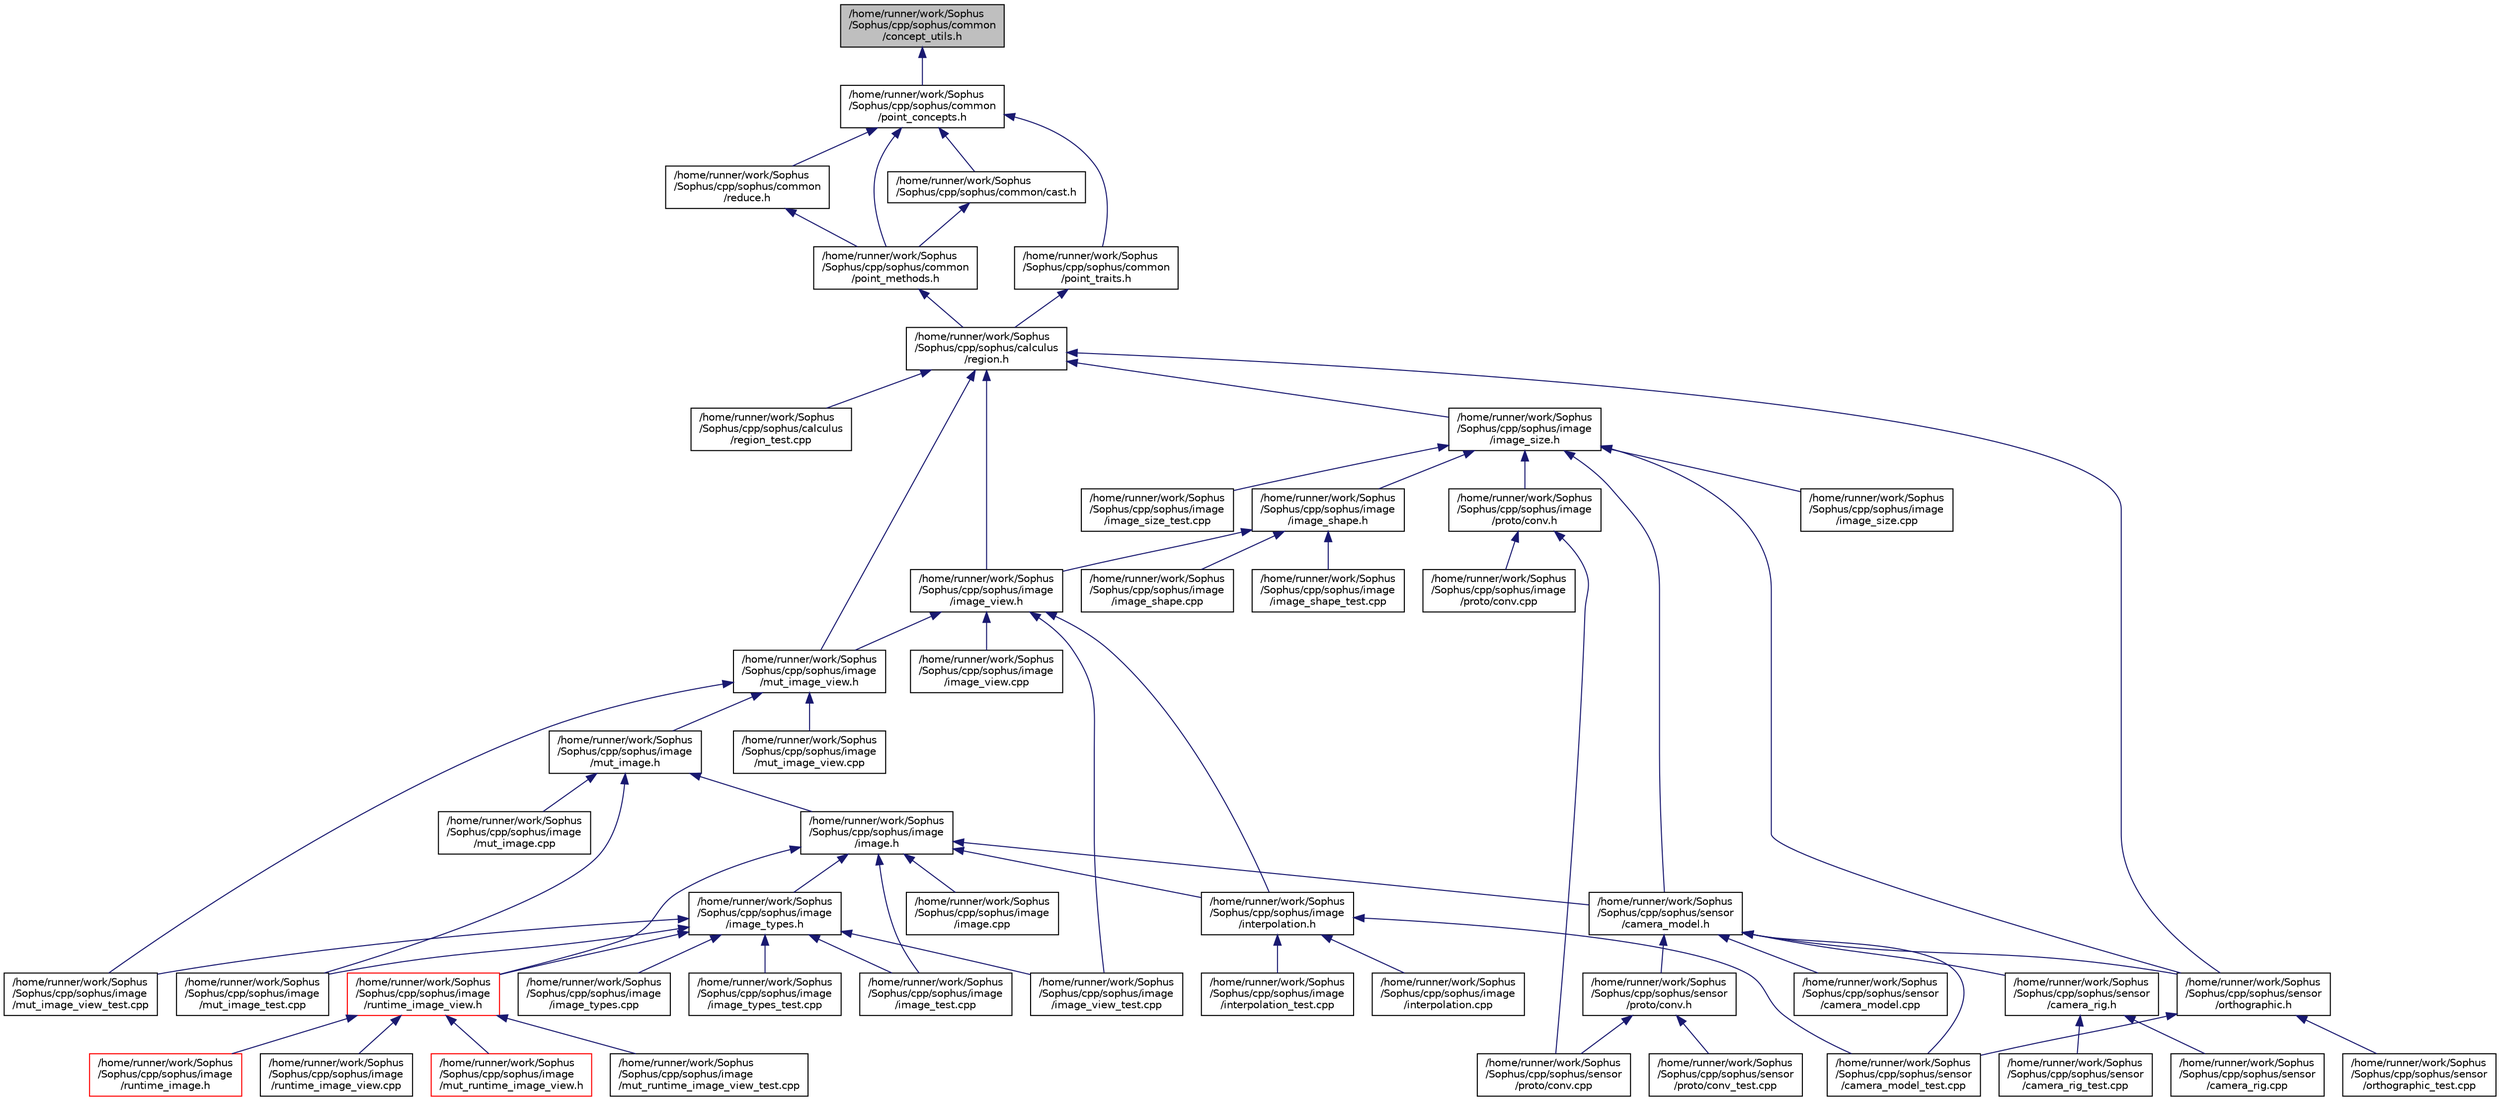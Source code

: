 digraph "/home/runner/work/Sophus/Sophus/cpp/sophus/common/concept_utils.h"
{
 // LATEX_PDF_SIZE
  edge [fontname="Helvetica",fontsize="10",labelfontname="Helvetica",labelfontsize="10"];
  node [fontname="Helvetica",fontsize="10",shape=record];
  Node1 [label="/home/runner/work/Sophus\l/Sophus/cpp/sophus/common\l/concept_utils.h",height=0.2,width=0.4,color="black", fillcolor="grey75", style="filled", fontcolor="black",tooltip=" "];
  Node1 -> Node2 [dir="back",color="midnightblue",fontsize="10",style="solid",fontname="Helvetica"];
  Node2 [label="/home/runner/work/Sophus\l/Sophus/cpp/sophus/common\l/point_concepts.h",height=0.2,width=0.4,color="black", fillcolor="white", style="filled",URL="$point__concepts_8h.html",tooltip=" "];
  Node2 -> Node3 [dir="back",color="midnightblue",fontsize="10",style="solid",fontname="Helvetica"];
  Node3 [label="/home/runner/work/Sophus\l/Sophus/cpp/sophus/common/cast.h",height=0.2,width=0.4,color="black", fillcolor="white", style="filled",URL="$cast_8h.html",tooltip=" "];
  Node3 -> Node4 [dir="back",color="midnightblue",fontsize="10",style="solid",fontname="Helvetica"];
  Node4 [label="/home/runner/work/Sophus\l/Sophus/cpp/sophus/common\l/point_methods.h",height=0.2,width=0.4,color="black", fillcolor="white", style="filled",URL="$point__methods_8h.html",tooltip=" "];
  Node4 -> Node5 [dir="back",color="midnightblue",fontsize="10",style="solid",fontname="Helvetica"];
  Node5 [label="/home/runner/work/Sophus\l/Sophus/cpp/sophus/calculus\l/region.h",height=0.2,width=0.4,color="black", fillcolor="white", style="filled",URL="$region_8h.html",tooltip=" "];
  Node5 -> Node6 [dir="back",color="midnightblue",fontsize="10",style="solid",fontname="Helvetica"];
  Node6 [label="/home/runner/work/Sophus\l/Sophus/cpp/sophus/calculus\l/region_test.cpp",height=0.2,width=0.4,color="black", fillcolor="white", style="filled",URL="$region__test_8cpp.html",tooltip=" "];
  Node5 -> Node7 [dir="back",color="midnightblue",fontsize="10",style="solid",fontname="Helvetica"];
  Node7 [label="/home/runner/work/Sophus\l/Sophus/cpp/sophus/image\l/image_size.h",height=0.2,width=0.4,color="black", fillcolor="white", style="filled",URL="$image__size_8h.html",tooltip=" "];
  Node7 -> Node8 [dir="back",color="midnightblue",fontsize="10",style="solid",fontname="Helvetica"];
  Node8 [label="/home/runner/work/Sophus\l/Sophus/cpp/sophus/image\l/image_shape.h",height=0.2,width=0.4,color="black", fillcolor="white", style="filled",URL="$image__shape_8h.html",tooltip=" "];
  Node8 -> Node9 [dir="back",color="midnightblue",fontsize="10",style="solid",fontname="Helvetica"];
  Node9 [label="/home/runner/work/Sophus\l/Sophus/cpp/sophus/image\l/image_shape.cpp",height=0.2,width=0.4,color="black", fillcolor="white", style="filled",URL="$image__shape_8cpp.html",tooltip=" "];
  Node8 -> Node10 [dir="back",color="midnightblue",fontsize="10",style="solid",fontname="Helvetica"];
  Node10 [label="/home/runner/work/Sophus\l/Sophus/cpp/sophus/image\l/image_shape_test.cpp",height=0.2,width=0.4,color="black", fillcolor="white", style="filled",URL="$image__shape__test_8cpp.html",tooltip=" "];
  Node8 -> Node11 [dir="back",color="midnightblue",fontsize="10",style="solid",fontname="Helvetica"];
  Node11 [label="/home/runner/work/Sophus\l/Sophus/cpp/sophus/image\l/image_view.h",height=0.2,width=0.4,color="black", fillcolor="white", style="filled",URL="$image__view_8h.html",tooltip=" "];
  Node11 -> Node12 [dir="back",color="midnightblue",fontsize="10",style="solid",fontname="Helvetica"];
  Node12 [label="/home/runner/work/Sophus\l/Sophus/cpp/sophus/image\l/image_view.cpp",height=0.2,width=0.4,color="black", fillcolor="white", style="filled",URL="$image__view_8cpp.html",tooltip=" "];
  Node11 -> Node13 [dir="back",color="midnightblue",fontsize="10",style="solid",fontname="Helvetica"];
  Node13 [label="/home/runner/work/Sophus\l/Sophus/cpp/sophus/image\l/image_view_test.cpp",height=0.2,width=0.4,color="black", fillcolor="white", style="filled",URL="$image__view__test_8cpp.html",tooltip=" "];
  Node11 -> Node14 [dir="back",color="midnightblue",fontsize="10",style="solid",fontname="Helvetica"];
  Node14 [label="/home/runner/work/Sophus\l/Sophus/cpp/sophus/image\l/interpolation.h",height=0.2,width=0.4,color="black", fillcolor="white", style="filled",URL="$interpolation_8h.html",tooltip=" "];
  Node14 -> Node15 [dir="back",color="midnightblue",fontsize="10",style="solid",fontname="Helvetica"];
  Node15 [label="/home/runner/work/Sophus\l/Sophus/cpp/sophus/image\l/interpolation.cpp",height=0.2,width=0.4,color="black", fillcolor="white", style="filled",URL="$interpolation_8cpp.html",tooltip=" "];
  Node14 -> Node16 [dir="back",color="midnightblue",fontsize="10",style="solid",fontname="Helvetica"];
  Node16 [label="/home/runner/work/Sophus\l/Sophus/cpp/sophus/image\l/interpolation_test.cpp",height=0.2,width=0.4,color="black", fillcolor="white", style="filled",URL="$interpolation__test_8cpp.html",tooltip=" "];
  Node14 -> Node17 [dir="back",color="midnightblue",fontsize="10",style="solid",fontname="Helvetica"];
  Node17 [label="/home/runner/work/Sophus\l/Sophus/cpp/sophus/sensor\l/camera_model_test.cpp",height=0.2,width=0.4,color="black", fillcolor="white", style="filled",URL="$camera__model__test_8cpp.html",tooltip=" "];
  Node11 -> Node18 [dir="back",color="midnightblue",fontsize="10",style="solid",fontname="Helvetica"];
  Node18 [label="/home/runner/work/Sophus\l/Sophus/cpp/sophus/image\l/mut_image_view.h",height=0.2,width=0.4,color="black", fillcolor="white", style="filled",URL="$mut__image__view_8h.html",tooltip=" "];
  Node18 -> Node19 [dir="back",color="midnightblue",fontsize="10",style="solid",fontname="Helvetica"];
  Node19 [label="/home/runner/work/Sophus\l/Sophus/cpp/sophus/image\l/mut_image.h",height=0.2,width=0.4,color="black", fillcolor="white", style="filled",URL="$mut__image_8h.html",tooltip=" "];
  Node19 -> Node20 [dir="back",color="midnightblue",fontsize="10",style="solid",fontname="Helvetica"];
  Node20 [label="/home/runner/work/Sophus\l/Sophus/cpp/sophus/image\l/image.h",height=0.2,width=0.4,color="black", fillcolor="white", style="filled",URL="$image_8h.html",tooltip=" "];
  Node20 -> Node21 [dir="back",color="midnightblue",fontsize="10",style="solid",fontname="Helvetica"];
  Node21 [label="/home/runner/work/Sophus\l/Sophus/cpp/sophus/image\l/image.cpp",height=0.2,width=0.4,color="black", fillcolor="white", style="filled",URL="$image_8cpp.html",tooltip=" "];
  Node20 -> Node22 [dir="back",color="midnightblue",fontsize="10",style="solid",fontname="Helvetica"];
  Node22 [label="/home/runner/work/Sophus\l/Sophus/cpp/sophus/image\l/image_test.cpp",height=0.2,width=0.4,color="black", fillcolor="white", style="filled",URL="$image__test_8cpp.html",tooltip=" "];
  Node20 -> Node23 [dir="back",color="midnightblue",fontsize="10",style="solid",fontname="Helvetica"];
  Node23 [label="/home/runner/work/Sophus\l/Sophus/cpp/sophus/image\l/image_types.h",height=0.2,width=0.4,color="black", fillcolor="white", style="filled",URL="$image__types_8h.html",tooltip=" "];
  Node23 -> Node22 [dir="back",color="midnightblue",fontsize="10",style="solid",fontname="Helvetica"];
  Node23 -> Node24 [dir="back",color="midnightblue",fontsize="10",style="solid",fontname="Helvetica"];
  Node24 [label="/home/runner/work/Sophus\l/Sophus/cpp/sophus/image\l/image_types.cpp",height=0.2,width=0.4,color="black", fillcolor="white", style="filled",URL="$image__types_8cpp.html",tooltip=" "];
  Node23 -> Node25 [dir="back",color="midnightblue",fontsize="10",style="solid",fontname="Helvetica"];
  Node25 [label="/home/runner/work/Sophus\l/Sophus/cpp/sophus/image\l/image_types_test.cpp",height=0.2,width=0.4,color="black", fillcolor="white", style="filled",URL="$image__types__test_8cpp.html",tooltip=" "];
  Node23 -> Node13 [dir="back",color="midnightblue",fontsize="10",style="solid",fontname="Helvetica"];
  Node23 -> Node26 [dir="back",color="midnightblue",fontsize="10",style="solid",fontname="Helvetica"];
  Node26 [label="/home/runner/work/Sophus\l/Sophus/cpp/sophus/image\l/mut_image_test.cpp",height=0.2,width=0.4,color="black", fillcolor="white", style="filled",URL="$mut__image__test_8cpp.html",tooltip=" "];
  Node23 -> Node27 [dir="back",color="midnightblue",fontsize="10",style="solid",fontname="Helvetica"];
  Node27 [label="/home/runner/work/Sophus\l/Sophus/cpp/sophus/image\l/mut_image_view_test.cpp",height=0.2,width=0.4,color="black", fillcolor="white", style="filled",URL="$mut__image__view__test_8cpp.html",tooltip=" "];
  Node23 -> Node28 [dir="back",color="midnightblue",fontsize="10",style="solid",fontname="Helvetica"];
  Node28 [label="/home/runner/work/Sophus\l/Sophus/cpp/sophus/image\l/runtime_image_view.h",height=0.2,width=0.4,color="red", fillcolor="white", style="filled",URL="$runtime__image__view_8h.html",tooltip=" "];
  Node28 -> Node29 [dir="back",color="midnightblue",fontsize="10",style="solid",fontname="Helvetica"];
  Node29 [label="/home/runner/work/Sophus\l/Sophus/cpp/sophus/image\l/mut_runtime_image_view.h",height=0.2,width=0.4,color="red", fillcolor="white", style="filled",URL="$mut__runtime__image__view_8h.html",tooltip=" "];
  Node28 -> Node31 [dir="back",color="midnightblue",fontsize="10",style="solid",fontname="Helvetica"];
  Node31 [label="/home/runner/work/Sophus\l/Sophus/cpp/sophus/image\l/mut_runtime_image_view_test.cpp",height=0.2,width=0.4,color="black", fillcolor="white", style="filled",URL="$mut__runtime__image__view__test_8cpp.html",tooltip=" "];
  Node28 -> Node32 [dir="back",color="midnightblue",fontsize="10",style="solid",fontname="Helvetica"];
  Node32 [label="/home/runner/work/Sophus\l/Sophus/cpp/sophus/image\l/runtime_image.h",height=0.2,width=0.4,color="red", fillcolor="white", style="filled",URL="$runtime__image_8h.html",tooltip=" "];
  Node28 -> Node37 [dir="back",color="midnightblue",fontsize="10",style="solid",fontname="Helvetica"];
  Node37 [label="/home/runner/work/Sophus\l/Sophus/cpp/sophus/image\l/runtime_image_view.cpp",height=0.2,width=0.4,color="black", fillcolor="white", style="filled",URL="$runtime__image__view_8cpp.html",tooltip=" "];
  Node20 -> Node14 [dir="back",color="midnightblue",fontsize="10",style="solid",fontname="Helvetica"];
  Node20 -> Node28 [dir="back",color="midnightblue",fontsize="10",style="solid",fontname="Helvetica"];
  Node20 -> Node39 [dir="back",color="midnightblue",fontsize="10",style="solid",fontname="Helvetica"];
  Node39 [label="/home/runner/work/Sophus\l/Sophus/cpp/sophus/sensor\l/camera_model.h",height=0.2,width=0.4,color="black", fillcolor="white", style="filled",URL="$camera__model_8h.html",tooltip=" "];
  Node39 -> Node40 [dir="back",color="midnightblue",fontsize="10",style="solid",fontname="Helvetica"];
  Node40 [label="/home/runner/work/Sophus\l/Sophus/cpp/sophus/sensor\l/camera_model.cpp",height=0.2,width=0.4,color="black", fillcolor="white", style="filled",URL="$camera__model_8cpp.html",tooltip=" "];
  Node39 -> Node17 [dir="back",color="midnightblue",fontsize="10",style="solid",fontname="Helvetica"];
  Node39 -> Node41 [dir="back",color="midnightblue",fontsize="10",style="solid",fontname="Helvetica"];
  Node41 [label="/home/runner/work/Sophus\l/Sophus/cpp/sophus/sensor\l/camera_rig.h",height=0.2,width=0.4,color="black", fillcolor="white", style="filled",URL="$camera__rig_8h.html",tooltip=" "];
  Node41 -> Node42 [dir="back",color="midnightblue",fontsize="10",style="solid",fontname="Helvetica"];
  Node42 [label="/home/runner/work/Sophus\l/Sophus/cpp/sophus/sensor\l/camera_rig.cpp",height=0.2,width=0.4,color="black", fillcolor="white", style="filled",URL="$camera__rig_8cpp.html",tooltip=" "];
  Node41 -> Node43 [dir="back",color="midnightblue",fontsize="10",style="solid",fontname="Helvetica"];
  Node43 [label="/home/runner/work/Sophus\l/Sophus/cpp/sophus/sensor\l/camera_rig_test.cpp",height=0.2,width=0.4,color="black", fillcolor="white", style="filled",URL="$camera__rig__test_8cpp.html",tooltip=" "];
  Node39 -> Node44 [dir="back",color="midnightblue",fontsize="10",style="solid",fontname="Helvetica"];
  Node44 [label="/home/runner/work/Sophus\l/Sophus/cpp/sophus/sensor\l/orthographic.h",height=0.2,width=0.4,color="black", fillcolor="white", style="filled",URL="$orthographic_8h.html",tooltip=" "];
  Node44 -> Node17 [dir="back",color="midnightblue",fontsize="10",style="solid",fontname="Helvetica"];
  Node44 -> Node45 [dir="back",color="midnightblue",fontsize="10",style="solid",fontname="Helvetica"];
  Node45 [label="/home/runner/work/Sophus\l/Sophus/cpp/sophus/sensor\l/orthographic_test.cpp",height=0.2,width=0.4,color="black", fillcolor="white", style="filled",URL="$orthographic__test_8cpp.html",tooltip=" "];
  Node39 -> Node46 [dir="back",color="midnightblue",fontsize="10",style="solid",fontname="Helvetica"];
  Node46 [label="/home/runner/work/Sophus\l/Sophus/cpp/sophus/sensor\l/proto/conv.h",height=0.2,width=0.4,color="black", fillcolor="white", style="filled",URL="$sensor_2proto_2conv_8h.html",tooltip=" "];
  Node46 -> Node47 [dir="back",color="midnightblue",fontsize="10",style="solid",fontname="Helvetica"];
  Node47 [label="/home/runner/work/Sophus\l/Sophus/cpp/sophus/sensor\l/proto/conv.cpp",height=0.2,width=0.4,color="black", fillcolor="white", style="filled",URL="$sensor_2proto_2conv_8cpp.html",tooltip=" "];
  Node46 -> Node48 [dir="back",color="midnightblue",fontsize="10",style="solid",fontname="Helvetica"];
  Node48 [label="/home/runner/work/Sophus\l/Sophus/cpp/sophus/sensor\l/proto/conv_test.cpp",height=0.2,width=0.4,color="black", fillcolor="white", style="filled",URL="$sensor_2proto_2conv__test_8cpp.html",tooltip=" "];
  Node19 -> Node49 [dir="back",color="midnightblue",fontsize="10",style="solid",fontname="Helvetica"];
  Node49 [label="/home/runner/work/Sophus\l/Sophus/cpp/sophus/image\l/mut_image.cpp",height=0.2,width=0.4,color="black", fillcolor="white", style="filled",URL="$mut__image_8cpp.html",tooltip=" "];
  Node19 -> Node26 [dir="back",color="midnightblue",fontsize="10",style="solid",fontname="Helvetica"];
  Node18 -> Node50 [dir="back",color="midnightblue",fontsize="10",style="solid",fontname="Helvetica"];
  Node50 [label="/home/runner/work/Sophus\l/Sophus/cpp/sophus/image\l/mut_image_view.cpp",height=0.2,width=0.4,color="black", fillcolor="white", style="filled",URL="$mut__image__view_8cpp.html",tooltip=" "];
  Node18 -> Node27 [dir="back",color="midnightblue",fontsize="10",style="solid",fontname="Helvetica"];
  Node7 -> Node51 [dir="back",color="midnightblue",fontsize="10",style="solid",fontname="Helvetica"];
  Node51 [label="/home/runner/work/Sophus\l/Sophus/cpp/sophus/image\l/image_size.cpp",height=0.2,width=0.4,color="black", fillcolor="white", style="filled",URL="$image__size_8cpp.html",tooltip=" "];
  Node7 -> Node52 [dir="back",color="midnightblue",fontsize="10",style="solid",fontname="Helvetica"];
  Node52 [label="/home/runner/work/Sophus\l/Sophus/cpp/sophus/image\l/image_size_test.cpp",height=0.2,width=0.4,color="black", fillcolor="white", style="filled",URL="$image__size__test_8cpp.html",tooltip=" "];
  Node7 -> Node53 [dir="back",color="midnightblue",fontsize="10",style="solid",fontname="Helvetica"];
  Node53 [label="/home/runner/work/Sophus\l/Sophus/cpp/sophus/image\l/proto/conv.h",height=0.2,width=0.4,color="black", fillcolor="white", style="filled",URL="$image_2proto_2conv_8h.html",tooltip=" "];
  Node53 -> Node54 [dir="back",color="midnightblue",fontsize="10",style="solid",fontname="Helvetica"];
  Node54 [label="/home/runner/work/Sophus\l/Sophus/cpp/sophus/image\l/proto/conv.cpp",height=0.2,width=0.4,color="black", fillcolor="white", style="filled",URL="$image_2proto_2conv_8cpp.html",tooltip=" "];
  Node53 -> Node47 [dir="back",color="midnightblue",fontsize="10",style="solid",fontname="Helvetica"];
  Node7 -> Node39 [dir="back",color="midnightblue",fontsize="10",style="solid",fontname="Helvetica"];
  Node7 -> Node44 [dir="back",color="midnightblue",fontsize="10",style="solid",fontname="Helvetica"];
  Node5 -> Node11 [dir="back",color="midnightblue",fontsize="10",style="solid",fontname="Helvetica"];
  Node5 -> Node18 [dir="back",color="midnightblue",fontsize="10",style="solid",fontname="Helvetica"];
  Node5 -> Node44 [dir="back",color="midnightblue",fontsize="10",style="solid",fontname="Helvetica"];
  Node2 -> Node4 [dir="back",color="midnightblue",fontsize="10",style="solid",fontname="Helvetica"];
  Node2 -> Node55 [dir="back",color="midnightblue",fontsize="10",style="solid",fontname="Helvetica"];
  Node55 [label="/home/runner/work/Sophus\l/Sophus/cpp/sophus/common\l/point_traits.h",height=0.2,width=0.4,color="black", fillcolor="white", style="filled",URL="$point__traits_8h.html",tooltip=" "];
  Node55 -> Node5 [dir="back",color="midnightblue",fontsize="10",style="solid",fontname="Helvetica"];
  Node2 -> Node56 [dir="back",color="midnightblue",fontsize="10",style="solid",fontname="Helvetica"];
  Node56 [label="/home/runner/work/Sophus\l/Sophus/cpp/sophus/common\l/reduce.h",height=0.2,width=0.4,color="black", fillcolor="white", style="filled",URL="$reduce_8h.html",tooltip=" "];
  Node56 -> Node4 [dir="back",color="midnightblue",fontsize="10",style="solid",fontname="Helvetica"];
}
